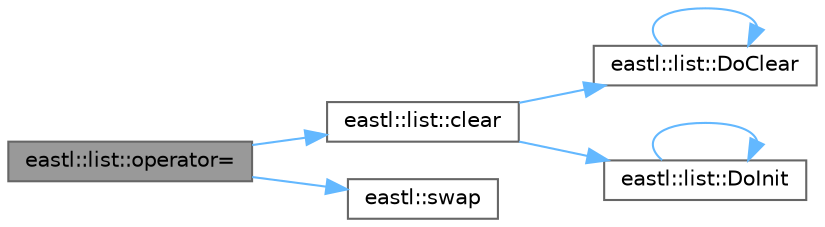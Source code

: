 digraph "eastl::list::operator="
{
 // LATEX_PDF_SIZE
  bgcolor="transparent";
  edge [fontname=Helvetica,fontsize=10,labelfontname=Helvetica,labelfontsize=10];
  node [fontname=Helvetica,fontsize=10,shape=box,height=0.2,width=0.4];
  rankdir="LR";
  Node1 [id="Node000001",label="eastl::list::operator=",height=0.2,width=0.4,color="gray40", fillcolor="grey60", style="filled", fontcolor="black",tooltip=" "];
  Node1 -> Node2 [id="edge7_Node000001_Node000002",color="steelblue1",style="solid",tooltip=" "];
  Node2 [id="Node000002",label="eastl::list::clear",height=0.2,width=0.4,color="grey40", fillcolor="white", style="filled",URL="$classeastl_1_1list.html#a678fba1c91b6ccbd31bb9ff42106b15b",tooltip=" "];
  Node2 -> Node3 [id="edge8_Node000002_Node000003",color="steelblue1",style="solid",tooltip=" "];
  Node3 [id="Node000003",label="eastl::list::DoClear",height=0.2,width=0.4,color="grey40", fillcolor="white", style="filled",URL="$classeastl_1_1list.html#a97101c75cfe59624d800dffec254bbe6",tooltip=" "];
  Node3 -> Node3 [id="edge9_Node000003_Node000003",color="steelblue1",style="solid",tooltip=" "];
  Node2 -> Node4 [id="edge10_Node000002_Node000004",color="steelblue1",style="solid",tooltip=" "];
  Node4 [id="Node000004",label="eastl::list::DoInit",height=0.2,width=0.4,color="grey40", fillcolor="white", style="filled",URL="$classeastl_1_1list.html#a6e22bd4a290a727b17665071b91cea26",tooltip=" "];
  Node4 -> Node4 [id="edge11_Node000004_Node000004",color="steelblue1",style="solid",tooltip=" "];
  Node1 -> Node5 [id="edge12_Node000001_Node000005",color="steelblue1",style="solid",tooltip=" "];
  Node5 [id="Node000005",label="eastl::swap",height=0.2,width=0.4,color="grey40", fillcolor="white", style="filled",URL="$namespaceeastl.html#a98898432a5e178e354c5af6abeb58f8b",tooltip=" "];
}
